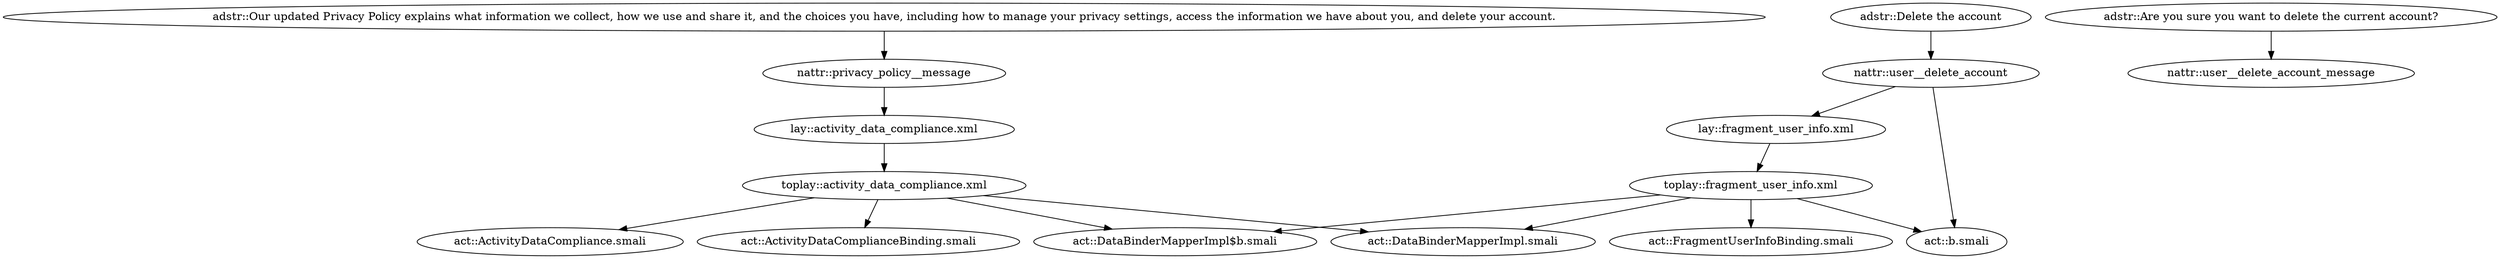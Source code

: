 digraph G {
"adstr::Our updated Privacy Policy explains what information we collect, how we use and share it, and the choices you have, including how to manage your privacy settings, access the information we have about you, and delete your account." -> "nattr::privacy_policy__message"
"adstr::Delete the account" -> "nattr::user__delete_account"
"adstr::Are you sure you want to delete the current account?" -> "nattr::user__delete_account_message"
"nattr::privacy_policy__message" -> "lay::activity_data_compliance.xml"
"nattr::user__delete_account" -> "lay::fragment_user_info.xml"
"nattr::user__delete_account" -> "act::b.smali"
"lay::activity_data_compliance.xml" -> "toplay::activity_data_compliance.xml"
"lay::fragment_user_info.xml" -> "toplay::fragment_user_info.xml"
"toplay::activity_data_compliance.xml" -> "act::ActivityDataCompliance.smali"
"toplay::activity_data_compliance.xml" -> "act::DataBinderMapperImpl$b.smali"
"toplay::activity_data_compliance.xml" -> "act::ActivityDataComplianceBinding.smali"
"toplay::activity_data_compliance.xml" -> "act::DataBinderMapperImpl.smali"
"toplay::fragment_user_info.xml" -> "act::b.smali"
"toplay::fragment_user_info.xml" -> "act::DataBinderMapperImpl$b.smali"
"toplay::fragment_user_info.xml" -> "act::FragmentUserInfoBinding.smali"
"toplay::fragment_user_info.xml" -> "act::DataBinderMapperImpl.smali"
}
